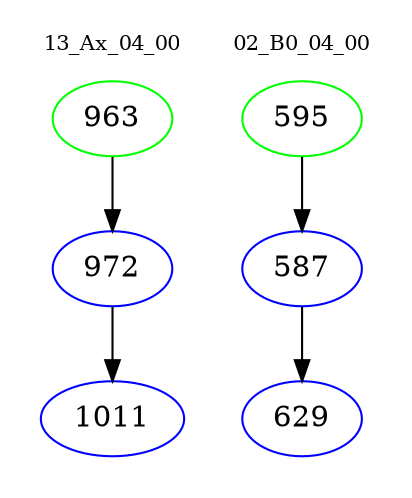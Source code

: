 digraph{
subgraph cluster_0 {
color = white
label = "13_Ax_04_00";
fontsize=10;
T0_963 [label="963", color="green"]
T0_963 -> T0_972 [color="black"]
T0_972 [label="972", color="blue"]
T0_972 -> T0_1011 [color="black"]
T0_1011 [label="1011", color="blue"]
}
subgraph cluster_1 {
color = white
label = "02_B0_04_00";
fontsize=10;
T1_595 [label="595", color="green"]
T1_595 -> T1_587 [color="black"]
T1_587 [label="587", color="blue"]
T1_587 -> T1_629 [color="black"]
T1_629 [label="629", color="blue"]
}
}

